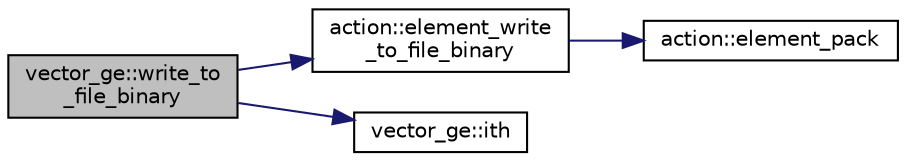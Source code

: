 digraph "vector_ge::write_to_file_binary"
{
  edge [fontname="Helvetica",fontsize="10",labelfontname="Helvetica",labelfontsize="10"];
  node [fontname="Helvetica",fontsize="10",shape=record];
  rankdir="LR";
  Node3909 [label="vector_ge::write_to\l_file_binary",height=0.2,width=0.4,color="black", fillcolor="grey75", style="filled", fontcolor="black"];
  Node3909 -> Node3910 [color="midnightblue",fontsize="10",style="solid",fontname="Helvetica"];
  Node3910 [label="action::element_write\l_to_file_binary",height=0.2,width=0.4,color="black", fillcolor="white", style="filled",URL="$d2/d86/classaction.html#a5d44cde73148588d64d772a7d23129a4"];
  Node3910 -> Node3911 [color="midnightblue",fontsize="10",style="solid",fontname="Helvetica"];
  Node3911 [label="action::element_pack",height=0.2,width=0.4,color="black", fillcolor="white", style="filled",URL="$d2/d86/classaction.html#a48a10a87c09b4b37c36eac1180884140"];
  Node3909 -> Node3912 [color="midnightblue",fontsize="10",style="solid",fontname="Helvetica"];
  Node3912 [label="vector_ge::ith",height=0.2,width=0.4,color="black", fillcolor="white", style="filled",URL="$d4/d6e/classvector__ge.html#a1ff002e8b746a9beb119d57dcd4a15ff"];
}
